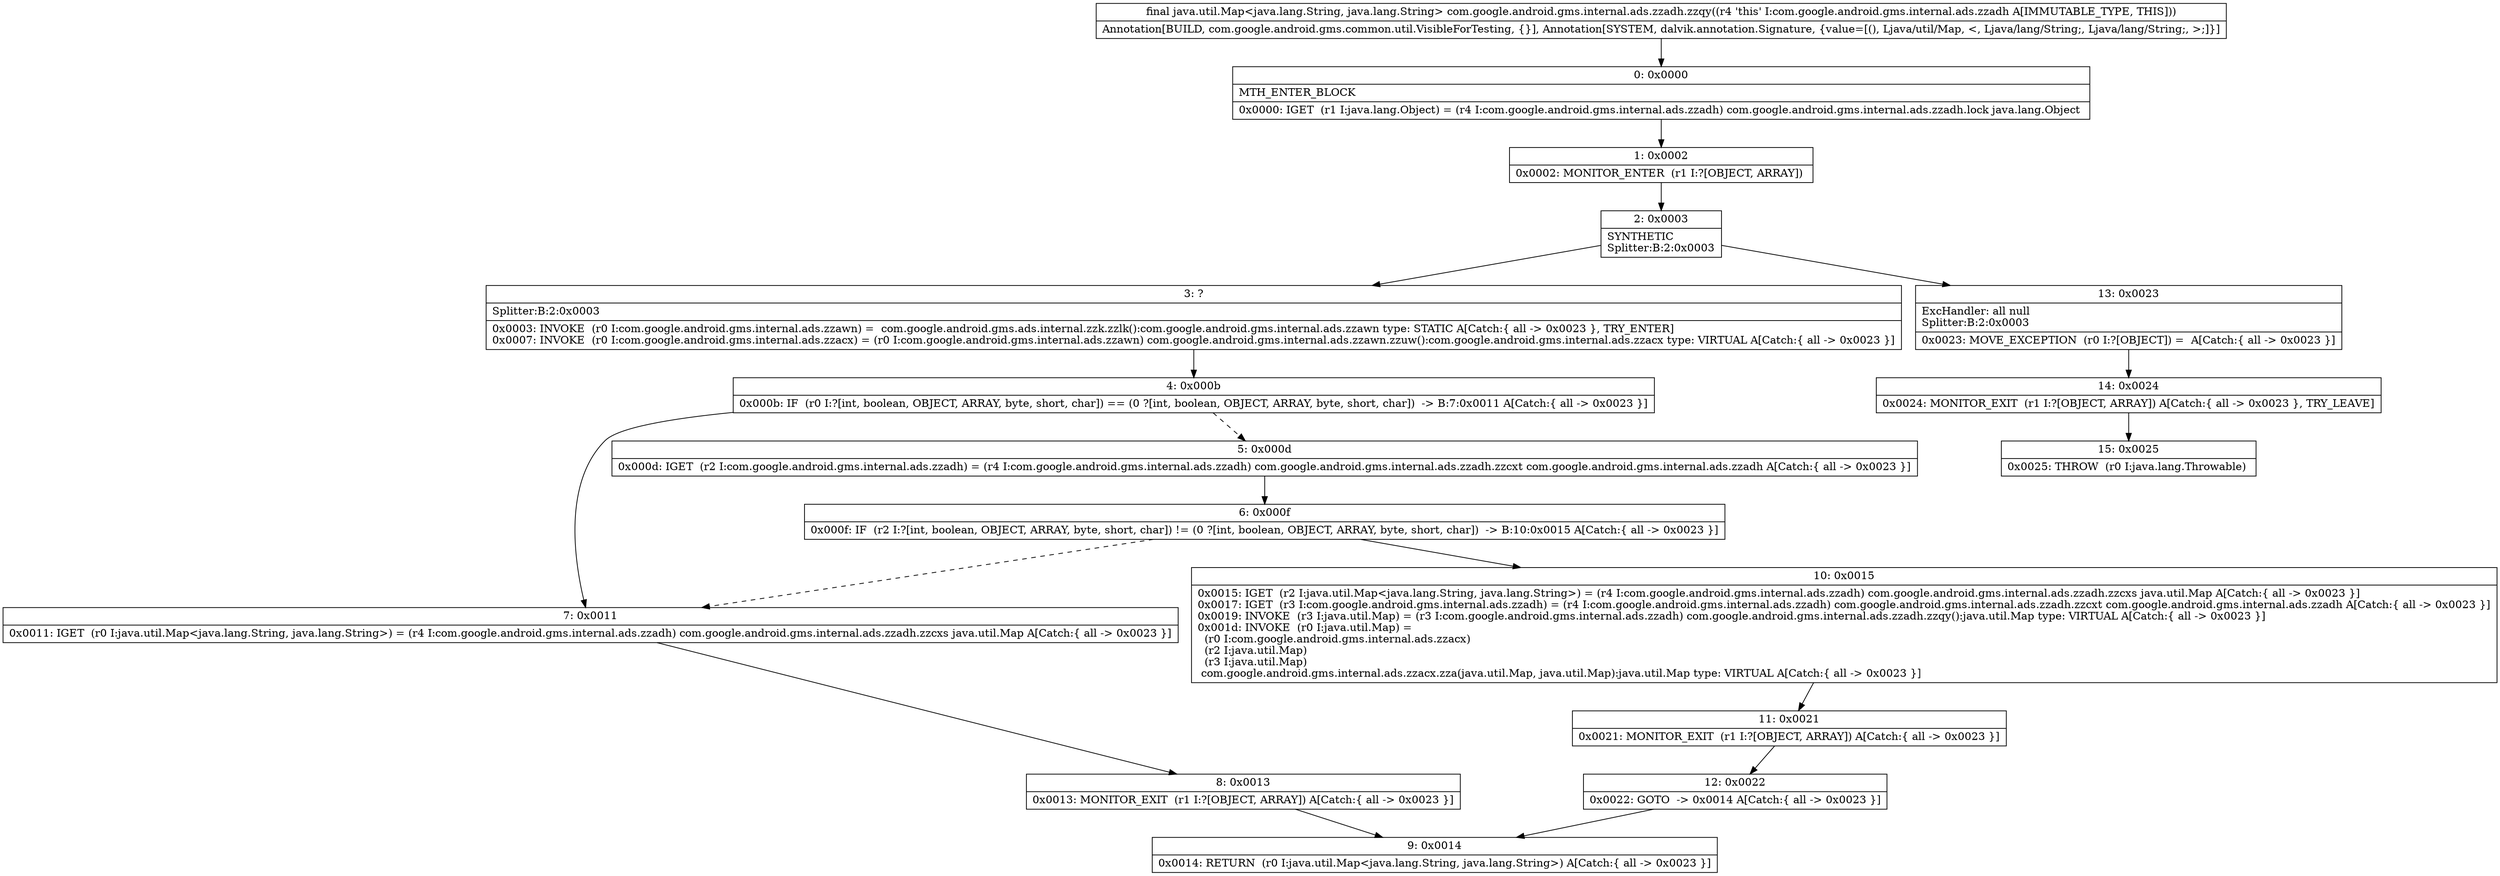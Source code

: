 digraph "CFG forcom.google.android.gms.internal.ads.zzadh.zzqy()Ljava\/util\/Map;" {
Node_0 [shape=record,label="{0\:\ 0x0000|MTH_ENTER_BLOCK\l|0x0000: IGET  (r1 I:java.lang.Object) = (r4 I:com.google.android.gms.internal.ads.zzadh) com.google.android.gms.internal.ads.zzadh.lock java.lang.Object \l}"];
Node_1 [shape=record,label="{1\:\ 0x0002|0x0002: MONITOR_ENTER  (r1 I:?[OBJECT, ARRAY]) \l}"];
Node_2 [shape=record,label="{2\:\ 0x0003|SYNTHETIC\lSplitter:B:2:0x0003\l}"];
Node_3 [shape=record,label="{3\:\ ?|Splitter:B:2:0x0003\l|0x0003: INVOKE  (r0 I:com.google.android.gms.internal.ads.zzawn) =  com.google.android.gms.ads.internal.zzk.zzlk():com.google.android.gms.internal.ads.zzawn type: STATIC A[Catch:\{ all \-\> 0x0023 \}, TRY_ENTER]\l0x0007: INVOKE  (r0 I:com.google.android.gms.internal.ads.zzacx) = (r0 I:com.google.android.gms.internal.ads.zzawn) com.google.android.gms.internal.ads.zzawn.zzuw():com.google.android.gms.internal.ads.zzacx type: VIRTUAL A[Catch:\{ all \-\> 0x0023 \}]\l}"];
Node_4 [shape=record,label="{4\:\ 0x000b|0x000b: IF  (r0 I:?[int, boolean, OBJECT, ARRAY, byte, short, char]) == (0 ?[int, boolean, OBJECT, ARRAY, byte, short, char])  \-\> B:7:0x0011 A[Catch:\{ all \-\> 0x0023 \}]\l}"];
Node_5 [shape=record,label="{5\:\ 0x000d|0x000d: IGET  (r2 I:com.google.android.gms.internal.ads.zzadh) = (r4 I:com.google.android.gms.internal.ads.zzadh) com.google.android.gms.internal.ads.zzadh.zzcxt com.google.android.gms.internal.ads.zzadh A[Catch:\{ all \-\> 0x0023 \}]\l}"];
Node_6 [shape=record,label="{6\:\ 0x000f|0x000f: IF  (r2 I:?[int, boolean, OBJECT, ARRAY, byte, short, char]) != (0 ?[int, boolean, OBJECT, ARRAY, byte, short, char])  \-\> B:10:0x0015 A[Catch:\{ all \-\> 0x0023 \}]\l}"];
Node_7 [shape=record,label="{7\:\ 0x0011|0x0011: IGET  (r0 I:java.util.Map\<java.lang.String, java.lang.String\>) = (r4 I:com.google.android.gms.internal.ads.zzadh) com.google.android.gms.internal.ads.zzadh.zzcxs java.util.Map A[Catch:\{ all \-\> 0x0023 \}]\l}"];
Node_8 [shape=record,label="{8\:\ 0x0013|0x0013: MONITOR_EXIT  (r1 I:?[OBJECT, ARRAY]) A[Catch:\{ all \-\> 0x0023 \}]\l}"];
Node_9 [shape=record,label="{9\:\ 0x0014|0x0014: RETURN  (r0 I:java.util.Map\<java.lang.String, java.lang.String\>) A[Catch:\{ all \-\> 0x0023 \}]\l}"];
Node_10 [shape=record,label="{10\:\ 0x0015|0x0015: IGET  (r2 I:java.util.Map\<java.lang.String, java.lang.String\>) = (r4 I:com.google.android.gms.internal.ads.zzadh) com.google.android.gms.internal.ads.zzadh.zzcxs java.util.Map A[Catch:\{ all \-\> 0x0023 \}]\l0x0017: IGET  (r3 I:com.google.android.gms.internal.ads.zzadh) = (r4 I:com.google.android.gms.internal.ads.zzadh) com.google.android.gms.internal.ads.zzadh.zzcxt com.google.android.gms.internal.ads.zzadh A[Catch:\{ all \-\> 0x0023 \}]\l0x0019: INVOKE  (r3 I:java.util.Map) = (r3 I:com.google.android.gms.internal.ads.zzadh) com.google.android.gms.internal.ads.zzadh.zzqy():java.util.Map type: VIRTUAL A[Catch:\{ all \-\> 0x0023 \}]\l0x001d: INVOKE  (r0 I:java.util.Map) = \l  (r0 I:com.google.android.gms.internal.ads.zzacx)\l  (r2 I:java.util.Map)\l  (r3 I:java.util.Map)\l com.google.android.gms.internal.ads.zzacx.zza(java.util.Map, java.util.Map):java.util.Map type: VIRTUAL A[Catch:\{ all \-\> 0x0023 \}]\l}"];
Node_11 [shape=record,label="{11\:\ 0x0021|0x0021: MONITOR_EXIT  (r1 I:?[OBJECT, ARRAY]) A[Catch:\{ all \-\> 0x0023 \}]\l}"];
Node_12 [shape=record,label="{12\:\ 0x0022|0x0022: GOTO  \-\> 0x0014 A[Catch:\{ all \-\> 0x0023 \}]\l}"];
Node_13 [shape=record,label="{13\:\ 0x0023|ExcHandler: all null\lSplitter:B:2:0x0003\l|0x0023: MOVE_EXCEPTION  (r0 I:?[OBJECT]) =  A[Catch:\{ all \-\> 0x0023 \}]\l}"];
Node_14 [shape=record,label="{14\:\ 0x0024|0x0024: MONITOR_EXIT  (r1 I:?[OBJECT, ARRAY]) A[Catch:\{ all \-\> 0x0023 \}, TRY_LEAVE]\l}"];
Node_15 [shape=record,label="{15\:\ 0x0025|0x0025: THROW  (r0 I:java.lang.Throwable) \l}"];
MethodNode[shape=record,label="{final java.util.Map\<java.lang.String, java.lang.String\> com.google.android.gms.internal.ads.zzadh.zzqy((r4 'this' I:com.google.android.gms.internal.ads.zzadh A[IMMUTABLE_TYPE, THIS]))  | Annotation[BUILD, com.google.android.gms.common.util.VisibleForTesting, \{\}], Annotation[SYSTEM, dalvik.annotation.Signature, \{value=[(), Ljava\/util\/Map, \<, Ljava\/lang\/String;, Ljava\/lang\/String;, \>;]\}]\l}"];
MethodNode -> Node_0;
Node_0 -> Node_1;
Node_1 -> Node_2;
Node_2 -> Node_3;
Node_2 -> Node_13;
Node_3 -> Node_4;
Node_4 -> Node_5[style=dashed];
Node_4 -> Node_7;
Node_5 -> Node_6;
Node_6 -> Node_7[style=dashed];
Node_6 -> Node_10;
Node_7 -> Node_8;
Node_8 -> Node_9;
Node_10 -> Node_11;
Node_11 -> Node_12;
Node_12 -> Node_9;
Node_13 -> Node_14;
Node_14 -> Node_15;
}

